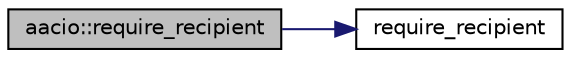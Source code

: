 digraph "aacio::require_recipient"
{
  edge [fontname="Helvetica",fontsize="10",labelfontname="Helvetica",labelfontsize="10"];
  node [fontname="Helvetica",fontsize="10",shape=record];
  rankdir="LR";
  Node4 [label="aacio::require_recipient",height=0.2,width=0.4,color="black", fillcolor="grey75", style="filled", fontcolor="black"];
  Node4 -> Node5 [color="midnightblue",fontsize="10",style="solid"];
  Node5 [label="require_recipient",height=0.2,width=0.4,color="black", fillcolor="white", style="filled",URL="$group__actioncapi.html#gae232893c733f02b94dbb70fae39d19f7",tooltip="Add the specified account to set of accounts to be notified. "];
}

